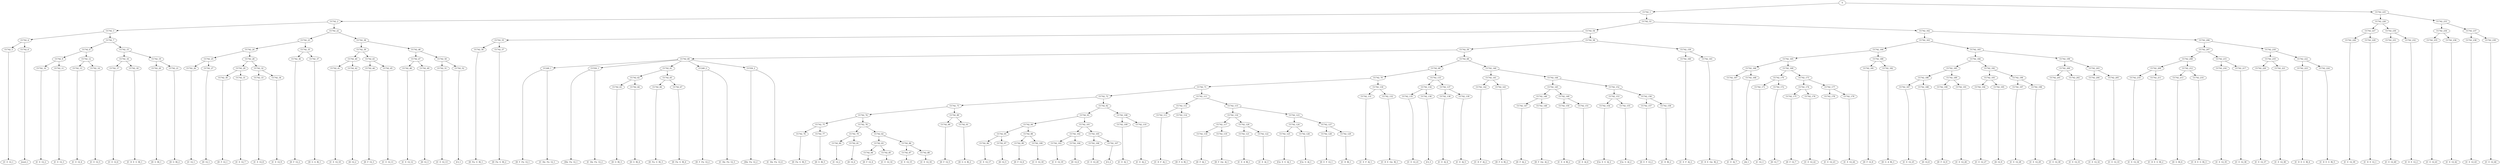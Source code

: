 digraph sample{
"S" -> "CC742_1";
"CC742_1" -> "CC742_2";
"CC742_2" -> "CC742_3";
"CC742_3" -> "CC742_4";
"CC742_4" -> "CC742_5";
"CC742_5" -> "[C  E  G]_1";
"CC742_4" -> "CC742_6";
"CC742_6" -> "[rest]_1";
"CC742_3" -> "CC742_7";
"CC742_7" -> "CC742_8";
"CC742_8" -> "CC742_9";
"CC742_9" -> "CC742_10";
"CC742_10" -> "[C  E  G]_2";
"CC742_9" -> "CC742_11";
"CC742_11" -> "[C  E  G]_3";
"CC742_8" -> "CC742_12";
"CC742_12" -> "CC742_13";
"CC742_13" -> "[C  E  G]_4";
"CC742_12" -> "CC742_14";
"CC742_14" -> "[C  E  G]_5";
"CC742_7" -> "CC742_15";
"CC742_15" -> "CC742_16";
"CC742_16" -> "CC742_17";
"CC742_17" -> "[C  E  G]_6";
"CC742_16" -> "CC742_18";
"CC742_18" -> "[C  D  E  G  B]_1";
"CC742_15" -> "CC742_19";
"CC742_19" -> "CC742_20";
"CC742_20" -> "[D  G  B]_1";
"CC742_19" -> "CC742_21";
"CC742_21" -> "[D  G  B]_2";
"CC742_2" -> "CC742_22";
"CC742_22" -> "CC742_23";
"CC742_23" -> "CC742_24";
"CC742_24" -> "CC742_25";
"CC742_25" -> "CC742_26";
"CC742_26" -> "[C  G]_1";
"CC742_25" -> "CC742_27";
"CC742_27" -> "[D  G]_1";
"CC742_24" -> "CC742_28";
"CC742_28" -> "CC742_29";
"CC742_29" -> "CC742_30";
"CC742_30" -> "[D  F  G]_1";
"CC742_29" -> "CC742_31";
"CC742_31" -> "[C  E  G]_7";
"CC742_28" -> "CC742_32";
"CC742_32" -> "CC742_33";
"CC742_33" -> "[C  E  G]_8";
"CC742_32" -> "CC742_34";
"CC742_34" -> "[C  E  G]_9";
"CC742_23" -> "CC742_35";
"CC742_35" -> "CC742_36";
"CC742_36" -> "[D  F  G]_2";
"CC742_35" -> "CC742_37";
"CC742_37" -> "[D  G  A  B]_1";
"CC742_22" -> "CC742_38";
"CC742_38" -> "CC742_39";
"CC742_39" -> "CC742_40";
"CC742_40" -> "CC742_41";
"CC742_41" -> "[C  E  G]_10";
"CC742_40" -> "CC742_42";
"CC742_42" -> "[D  G]_2";
"CC742_39" -> "CC742_43";
"CC742_43" -> "CC742_44";
"CC742_44" -> "[D  F  G]_3";
"CC742_43" -> "CC742_45";
"CC742_45" -> "[C  E  G]_11";
"CC742_38" -> "CC742_46";
"CC742_46" -> "CC742_47";
"CC742_47" -> "CC742_48";
"CC742_48" -> "[C  E  G]_12";
"CC742_47" -> "CC742_49";
"CC742_49" -> "[D  G]_3";
"CC742_46" -> "CC742_50";
"CC742_50" -> "CC742_51";
"CC742_51" -> "[C  E  G]_13";
"CC742_50" -> "CC742_52";
"CC742_52" -> "[C]_1";
"CC742_1" -> "CC742_53";
"CC742_53" -> "CC742_54";
"CC742_54" -> "CC742_55";
"CC742_55" -> "CC742_56";
"CC742_56" -> "[D  Fis  G  B]_1";
"CC742_55" -> "CC742_57";
"CC742_57" -> "[D  Fis  G  B]_2";
"CC742_54" -> "CC742_58";
"CC742_58" -> "CC742_59";
"CC742_59" -> "CC742_60";
"CC742_60" -> "CC249_1";
"CC249_1" -> "[D  F  Fis  G]_1";
"CC249_1" -> "[C  Dis  Fis  G]_1";
"CC742_60" -> "CC550_1";
"CC550_1" -> "[Dis  Fis  G]_1";
"CC550_1" -> "[C  Dis  Fis  G]_2";
"CC742_60" -> "CC742_61";
"CC742_61" -> "CC742_62";
"CC742_62" -> "CC742_63";
"CC742_63" -> "[D  G  B]_3";
"CC742_62" -> "CC742_64";
"CC742_64" -> "[D  G  B]_4";
"CC742_61" -> "CC742_65";
"CC742_65" -> "CC742_66";
"CC742_66" -> "[D  Fis  G  B]_3";
"CC742_65" -> "CC742_67";
"CC742_67" -> "[D  Fis  G  B]_4";
"CC742_60" -> "CC249_2";
"CC249_2" -> "[D  F  Fis  G]_2";
"CC249_2" -> "[C  Dis  Fis  G]_3";
"CC742_60" -> "CC550_2";
"CC550_2" -> "[Dis  Fis  G]_2";
"CC550_2" -> "[C  Dis  Fis  G]_4";
"CC742_59" -> "CC742_68";
"CC742_68" -> "CC742_69";
"CC742_69" -> "CC742_70";
"CC742_70" -> "CC742_71";
"CC742_71" -> "CC742_72";
"CC742_72" -> "CC742_73";
"CC742_73" -> "CC742_74";
"CC742_74" -> "CC742_75";
"CC742_75" -> "CC742_76";
"CC742_76" -> "[D  Fis  G  B]_5";
"CC742_75" -> "CC742_77";
"CC742_77" -> "[D  G  B]_5";
"CC742_74" -> "CC742_78";
"CC742_78" -> "CC742_79";
"CC742_79" -> "CC742_80";
"CC742_80" -> "[C  G]_2";
"CC742_79" -> "CC742_81";
"CC742_81" -> "[D  G]_4";
"CC742_78" -> "CC742_82";
"CC742_82" -> "CC742_83";
"CC742_83" -> "CC742_84";
"CC742_84" -> "[D  F  G]_4";
"CC742_83" -> "CC742_85";
"CC742_85" -> "[C  E  G]_14";
"CC742_82" -> "CC742_86";
"CC742_86" -> "CC742_87";
"CC742_87" -> "[C  E  G]_15";
"CC742_86" -> "CC742_88";
"CC742_88" -> "[C  E  G]_16";
"CC742_73" -> "CC742_89";
"CC742_89" -> "CC742_90";
"CC742_90" -> "[D  F  G]_5";
"CC742_89" -> "CC742_91";
"CC742_91" -> "[D  G  A  B]_2";
"CC742_72" -> "CC742_92";
"CC742_92" -> "CC742_93";
"CC742_93" -> "CC742_94";
"CC742_94" -> "CC742_95";
"CC742_95" -> "CC742_96";
"CC742_96" -> "[C  E  G]_17";
"CC742_95" -> "CC742_97";
"CC742_97" -> "[D  G]_5";
"CC742_94" -> "CC742_98";
"CC742_98" -> "CC742_99";
"CC742_99" -> "[D  F  G]_6";
"CC742_98" -> "CC742_100";
"CC742_100" -> "[C  E  G]_18";
"CC742_93" -> "CC742_101";
"CC742_101" -> "CC742_102";
"CC742_102" -> "CC742_103";
"CC742_103" -> "[C  E  G]_19";
"CC742_102" -> "CC742_104";
"CC742_104" -> "[D  G]_6";
"CC742_101" -> "CC742_105";
"CC742_105" -> "CC742_106";
"CC742_106" -> "[C  E  G]_20";
"CC742_105" -> "CC742_107";
"CC742_107" -> "[C]_2";
"CC742_92" -> "CC742_108";
"CC742_108" -> "CC742_109";
"CC742_109" -> "[C  E  A]_1";
"CC742_108" -> "CC742_110";
"CC742_110" -> "[C  E  A]_2";
"CC742_71" -> "CC742_111";
"CC742_111" -> "CC742_112";
"CC742_112" -> "CC742_113";
"CC742_113" -> "[C  D  F  A]_1";
"CC742_112" -> "CC742_114";
"CC742_114" -> "[D  F  A  B]_1";
"CC742_111" -> "CC742_115";
"CC742_115" -> "CC742_116";
"CC742_116" -> "CC742_117";
"CC742_117" -> "CC742_118";
"CC742_118" -> "[D  F  A]_1";
"CC742_117" -> "CC742_119";
"CC742_119" -> "[D  F  Gis  A]_1";
"CC742_116" -> "CC742_120";
"CC742_120" -> "CC742_121";
"CC742_121" -> "[C  E  A  B]_1";
"CC742_120" -> "CC742_122";
"CC742_122" -> "[C  E  A]_3";
"CC742_115" -> "CC742_123";
"CC742_123" -> "CC742_124";
"CC742_124" -> "CC742_125";
"CC742_125" -> "[Cis  E  G  A]_1";
"CC742_124" -> "CC742_126";
"CC742_126" -> "[Cis  G  A]_1";
"CC742_123" -> "CC742_127";
"CC742_127" -> "CC742_128";
"CC742_128" -> "[D  E  F  G]_1";
"CC742_127" -> "CC742_129";
"CC742_129" -> "[C  D  B]_1";
"CC742_70" -> "CC742_130";
"CC742_130" -> "CC742_131";
"CC742_131" -> "[C  E  F  A]_1";
"CC742_130" -> "CC742_132";
"CC742_132" -> "[C  D  E  Gis  B]_1";
"CC742_69" -> "CC742_133";
"CC742_133" -> "CC742_134";
"CC742_134" -> "CC742_135";
"CC742_135" -> "[C  E  G]_21";
"CC742_134" -> "CC742_136";
"CC742_136" -> "[C]_3";
"CC742_133" -> "CC742_137";
"CC742_137" -> "CC742_138";
"CC742_138" -> "[C  E  A]_4";
"CC742_137" -> "CC742_139";
"CC742_139" -> "[C  E  A]_5";
"CC742_68" -> "CC742_140";
"CC742_140" -> "CC742_141";
"CC742_141" -> "CC742_142";
"CC742_142" -> "[C  D  F  A]_2";
"CC742_141" -> "CC742_143";
"CC742_143" -> "[D  F  A  B]_2";
"CC742_140" -> "CC742_144";
"CC742_144" -> "CC742_145";
"CC742_145" -> "CC742_146";
"CC742_146" -> "CC742_147";
"CC742_147" -> "[D  F  A]_2";
"CC742_146" -> "CC742_148";
"CC742_148" -> "[D  F  Gis  A]_2";
"CC742_145" -> "CC742_149";
"CC742_149" -> "CC742_150";
"CC742_150" -> "[C  E  A  B]_2";
"CC742_149" -> "CC742_151";
"CC742_151" -> "[C  E  A]_6";
"CC742_144" -> "CC742_152";
"CC742_152" -> "CC742_153";
"CC742_153" -> "CC742_154";
"CC742_154" -> "[Cis  E  G  A]_2";
"CC742_153" -> "CC742_155";
"CC742_155" -> "[Cis  G  A]_2";
"CC742_152" -> "CC742_156";
"CC742_156" -> "CC742_157";
"CC742_157" -> "[D  E  F  G]_2";
"CC742_156" -> "CC742_158";
"CC742_158" -> "[C  D  B]_2";
"CC742_58" -> "CC742_159";
"CC742_159" -> "CC742_160";
"CC742_160" -> "[C  E  F  A]_2";
"CC742_159" -> "CC742_161";
"CC742_161" -> "[C  D  E  Gis  B]_2";
"CC742_53" -> "CC742_162";
"CC742_162" -> "CC742_163";
"CC742_163" -> "CC742_164";
"CC742_164" -> "CC742_165";
"CC742_165" -> "CC742_166";
"CC742_166" -> "CC742_167";
"CC742_167" -> "[C  E  A]_7";
"CC742_166" -> "CC742_168";
"CC742_168" -> "[A]_1";
"CC742_165" -> "CC742_169";
"CC742_169" -> "CC742_170";
"CC742_170" -> "CC742_171";
"CC742_171" -> "[C  G]_3";
"CC742_170" -> "CC742_172";
"CC742_172" -> "[D  G]_7";
"CC742_169" -> "CC742_173";
"CC742_173" -> "CC742_174";
"CC742_174" -> "CC742_175";
"CC742_175" -> "[D  F  G]_7";
"CC742_174" -> "CC742_176";
"CC742_176" -> "[C  E  G]_22";
"CC742_173" -> "CC742_177";
"CC742_177" -> "CC742_178";
"CC742_178" -> "[C  E  G]_23";
"CC742_177" -> "CC742_179";
"CC742_179" -> "[C  E  G]_24";
"CC742_164" -> "CC742_180";
"CC742_180" -> "CC742_181";
"CC742_181" -> "[D  F  G]_8";
"CC742_180" -> "CC742_182";
"CC742_182" -> "[D  G  A  B]_3";
"CC742_163" -> "CC742_183";
"CC742_183" -> "CC742_184";
"CC742_184" -> "CC742_185";
"CC742_185" -> "CC742_186";
"CC742_186" -> "CC742_187";
"CC742_187" -> "[C  E  G]_25";
"CC742_186" -> "CC742_188";
"CC742_188" -> "[D  G]_8";
"CC742_185" -> "CC742_189";
"CC742_189" -> "CC742_190";
"CC742_190" -> "[D  F  G]_9";
"CC742_189" -> "CC742_191";
"CC742_191" -> "[C  E  G]_26";
"CC742_184" -> "CC742_192";
"CC742_192" -> "CC742_193";
"CC742_193" -> "CC742_194";
"CC742_194" -> "[C  E  G]_27";
"CC742_193" -> "CC742_195";
"CC742_195" -> "[D  G]_9";
"CC742_192" -> "CC742_196";
"CC742_196" -> "CC742_197";
"CC742_197" -> "[C  E  G]_28";
"CC742_196" -> "CC742_198";
"CC742_198" -> "[C  E  G]_29";
"CC742_183" -> "CC742_199";
"CC742_199" -> "CC742_200";
"CC742_200" -> "CC742_201";
"CC742_201" -> "[C  E  G]_30";
"CC742_200" -> "CC742_202";
"CC742_202" -> "[C  E  G]_31";
"CC742_199" -> "CC742_203";
"CC742_203" -> "CC742_204";
"CC742_204" -> "[C  E  G]_32";
"CC742_203" -> "CC742_205";
"CC742_205" -> "[C  E  G]_33";
"CC742_162" -> "CC742_206";
"CC742_206" -> "CC742_207";
"CC742_207" -> "CC742_208";
"CC742_208" -> "CC742_209";
"CC742_209" -> "CC742_210";
"CC742_210" -> "[C  E  G]_34";
"CC742_209" -> "CC742_211";
"CC742_211" -> "[C  D  E  G  B]_2";
"CC742_208" -> "CC742_212";
"CC742_212" -> "CC742_213";
"CC742_213" -> "[D  G  B]_6";
"CC742_212" -> "CC742_214";
"CC742_214" -> "[C  D  E  G  B]_3";
"CC742_207" -> "CC742_215";
"CC742_215" -> "CC742_216";
"CC742_216" -> "[C  E  G]_35";
"CC742_215" -> "CC742_217";
"CC742_217" -> "[C  E  G]_36";
"CC742_206" -> "CC742_218";
"CC742_218" -> "CC742_219";
"CC742_219" -> "CC742_220";
"CC742_220" -> "[C  E  G]_37";
"CC742_219" -> "CC742_221";
"CC742_221" -> "[C  E  G]_38";
"CC742_218" -> "CC742_222";
"CC742_222" -> "CC742_223";
"CC742_223" -> "[C  D  E  G  B]_4";
"CC742_222" -> "CC742_224";
"CC742_224" -> "[C  D  E  G  B]_5";
"S" -> "CC742_225";
"CC742_225" -> "CC742_226";
"CC742_226" -> "CC742_227";
"CC742_227" -> "CC742_228";
"CC742_228" -> "[C  E  G]_39";
"CC742_227" -> "CC742_229";
"CC742_229" -> "[C  D  E  G]_1";
"CC742_226" -> "CC742_230";
"CC742_230" -> "CC742_231";
"CC742_231" -> "[C  E  G]_40";
"CC742_230" -> "CC742_232";
"CC742_232" -> "[C  D  E  G]_2";
"CC742_225" -> "CC742_233";
"CC742_233" -> "CC742_234";
"CC742_234" -> "CC742_235";
"CC742_235" -> "[C  E  G]_41";
"CC742_234" -> "CC742_236";
"CC742_236" -> "[C  E  G]_42";
"CC742_233" -> "CC742_237";
"CC742_237" -> "CC742_238";
"CC742_238" -> "[C  E  G]_43";
"CC742_237" -> "CC742_239";
"CC742_239" -> "[C  E  G]_44";

{rank = min; "S";}
{rank = same; "CC742_1"; "CC742_225";}
{rank = same; "CC742_2"; "CC742_53"; "CC742_226"; "CC742_233";}
{rank = same; "CC742_3"; "CC742_22"; "CC742_54"; "CC742_162"; "CC742_227"; "CC742_230"; "CC742_234"; "CC742_237";}
{rank = same; "CC742_4"; "CC742_7"; "CC742_23"; "CC742_38"; "CC742_55"; "CC742_58"; "CC742_163"; "CC742_206"; "CC742_228"; "CC742_229"; "CC742_231"; "CC742_232"; "CC742_235"; "CC742_236"; "CC742_238"; "CC742_239";}
{rank = same; "CC742_5"; "CC742_6"; "CC742_8"; "CC742_15"; "CC742_24"; "CC742_35"; "CC742_39"; "CC742_46"; "CC742_56"; "CC742_57"; "CC742_59"; "CC742_159"; "CC742_164"; "CC742_183"; "CC742_207"; "CC742_218";}
{rank = same; "CC742_9"; "CC742_12"; "CC742_16"; "CC742_19"; "CC742_25"; "CC742_28"; "CC742_36"; "CC742_37"; "CC742_40"; "CC742_43"; "CC742_47"; "CC742_50"; "CC742_60"; "CC742_68"; "CC742_160"; "CC742_161"; "CC742_165"; "CC742_180"; "CC742_184"; "CC742_199"; "CC742_208"; "CC742_215"; "CC742_219"; "CC742_222";}
{rank = same; "CC742_10"; "CC742_11"; "CC742_13"; "CC742_14"; "CC742_17"; "CC742_18"; "CC742_20"; "CC742_21"; "CC742_26"; "CC742_27"; "CC742_29"; "CC742_32"; "CC742_41"; "CC742_42"; "CC742_44"; "CC742_45"; "CC742_48"; "CC742_49"; "CC742_51"; "CC742_52"; "CC249_1"; "CC550_1"; "CC742_61"; "CC249_2"; "CC550_2"; "CC742_69"; "CC742_140"; "CC742_166"; "CC742_169"; "CC742_181"; "CC742_182"; "CC742_185"; "CC742_192"; "CC742_200"; "CC742_203"; "CC742_209"; "CC742_212"; "CC742_216"; "CC742_217"; "CC742_220"; "CC742_221"; "CC742_223"; "CC742_224";}
{rank = same; "CC742_30"; "CC742_31"; "CC742_33"; "CC742_34"; "CC742_62"; "CC742_65"; "CC742_70"; "CC742_133"; "CC742_141"; "CC742_144"; "CC742_167"; "CC742_168"; "CC742_170"; "CC742_173"; "CC742_186"; "CC742_189"; "CC742_193"; "CC742_196"; "CC742_201"; "CC742_202"; "CC742_204"; "CC742_205"; "CC742_210"; "CC742_211"; "CC742_213"; "CC742_214";}
{rank = same; "CC742_63"; "CC742_64"; "CC742_66"; "CC742_67"; "CC742_71"; "CC742_130"; "CC742_134"; "CC742_137"; "CC742_142"; "CC742_143"; "CC742_145"; "CC742_152"; "CC742_171"; "CC742_172"; "CC742_174"; "CC742_177"; "CC742_187"; "CC742_188"; "CC742_190"; "CC742_191"; "CC742_194"; "CC742_195"; "CC742_197"; "CC742_198";}
{rank = same; "CC742_72"; "CC742_111"; "CC742_131"; "CC742_132"; "CC742_135"; "CC742_136"; "CC742_138"; "CC742_139"; "CC742_146"; "CC742_149"; "CC742_153"; "CC742_156"; "CC742_175"; "CC742_176"; "CC742_178"; "CC742_179";}
{rank = same; "CC742_73"; "CC742_92"; "CC742_112"; "CC742_115"; "CC742_147"; "CC742_148"; "CC742_150"; "CC742_151"; "CC742_154"; "CC742_155"; "CC742_157"; "CC742_158";}
{rank = same; "CC742_74"; "CC742_89"; "CC742_93"; "CC742_108"; "CC742_113"; "CC742_114"; "CC742_116"; "CC742_123";}
{rank = same; "CC742_75"; "CC742_78"; "CC742_90"; "CC742_91"; "CC742_94"; "CC742_101"; "CC742_109"; "CC742_110"; "CC742_117"; "CC742_120"; "CC742_124"; "CC742_127";}
{rank = same; "CC742_76"; "CC742_77"; "CC742_79"; "CC742_82"; "CC742_95"; "CC742_98"; "CC742_102"; "CC742_105"; "CC742_118"; "CC742_119"; "CC742_121"; "CC742_122"; "CC742_125"; "CC742_126"; "CC742_128"; "CC742_129";}
{rank = same; "CC742_80"; "CC742_81"; "CC742_83"; "CC742_86"; "CC742_96"; "CC742_97"; "CC742_99"; "CC742_100"; "CC742_103"; "CC742_104"; "CC742_106"; "CC742_107";}
{rank = same; "CC742_84"; "CC742_85"; "CC742_87"; "CC742_88";}
{rank = same; "[A]_1"; "[C  D  B]_1"; "[C  D  B]_2"; "[C  D  E  G  B]_1"; "[C  D  E  G  B]_2"; "[C  D  E  G  B]_3"; "[C  D  E  G  B]_4"; "[C  D  E  G  B]_5"; "[C  D  E  G]_1"; "[C  D  E  G]_2"; "[C  D  E  Gis  B]_1"; "[C  D  E  Gis  B]_2"; "[C  D  F  A]_1"; "[C  D  F  A]_2"; "[C  Dis  Fis  G]_1"; "[C  Dis  Fis  G]_2"; "[C  Dis  Fis  G]_3"; "[C  Dis  Fis  G]_4"; "[C  E  A  B]_1"; "[C  E  A  B]_2"; "[C  E  A]_1"; "[C  E  A]_2"; "[C  E  A]_3"; "[C  E  A]_4"; "[C  E  A]_5"; "[C  E  A]_6"; "[C  E  A]_7"; "[C  E  F  A]_1"; "[C  E  F  A]_2"; "[C  E  G]_1"; "[C  E  G]_2"; "[C  E  G]_3"; "[C  E  G]_4"; "[C  E  G]_5"; "[C  E  G]_6"; "[C  E  G]_7"; "[C  E  G]_8"; "[C  E  G]_9"; "[C  E  G]_10"; "[C  E  G]_11"; "[C  E  G]_12"; "[C  E  G]_13"; "[C  E  G]_14"; "[C  E  G]_15"; "[C  E  G]_16"; "[C  E  G]_17"; "[C  E  G]_18"; "[C  E  G]_19"; "[C  E  G]_20"; "[C  E  G]_21"; "[C  E  G]_22"; "[C  E  G]_23"; "[C  E  G]_24"; "[C  E  G]_25"; "[C  E  G]_26"; "[C  E  G]_27"; "[C  E  G]_28"; "[C  E  G]_29"; "[C  E  G]_30"; "[C  E  G]_31"; "[C  E  G]_32"; "[C  E  G]_33"; "[C  E  G]_34"; "[C  E  G]_35"; "[C  E  G]_36"; "[C  E  G]_37"; "[C  E  G]_38"; "[C  E  G]_39"; "[C  E  G]_40"; "[C  E  G]_41"; "[C  E  G]_42"; "[C  E  G]_43"; "[C  E  G]_44"; "[C  G]_1"; "[C  G]_2"; "[C  G]_3"; "[C]_1"; "[C]_2"; "[C]_3"; "[Cis  E  G  A]_1"; "[Cis  E  G  A]_2"; "[Cis  G  A]_1"; "[Cis  G  A]_2"; "[D  E  F  G]_1"; "[D  E  F  G]_2"; "[D  F  A  B]_1"; "[D  F  A  B]_2"; "[D  F  A]_1"; "[D  F  A]_2"; "[D  F  Fis  G]_1"; "[D  F  Fis  G]_2"; "[D  F  G]_1"; "[D  F  G]_2"; "[D  F  G]_3"; "[D  F  G]_4"; "[D  F  G]_5"; "[D  F  G]_6"; "[D  F  G]_7"; "[D  F  G]_8"; "[D  F  G]_9"; "[D  F  Gis  A]_1"; "[D  F  Gis  A]_2"; "[D  Fis  G  B]_1"; "[D  Fis  G  B]_2"; "[D  Fis  G  B]_3"; "[D  Fis  G  B]_4"; "[D  Fis  G  B]_5"; "[D  G  A  B]_1"; "[D  G  A  B]_2"; "[D  G  A  B]_3"; "[D  G  B]_1"; "[D  G  B]_2"; "[D  G  B]_3"; "[D  G  B]_4"; "[D  G  B]_5"; "[D  G  B]_6"; "[D  G]_1"; "[D  G]_2"; "[D  G]_3"; "[D  G]_4"; "[D  G]_5"; "[D  G]_6"; "[D  G]_7"; "[D  G]_8"; "[D  G]_9"; "[Dis  Fis  G]_1"; "[Dis  Fis  G]_2"; "[rest]_1";}
}